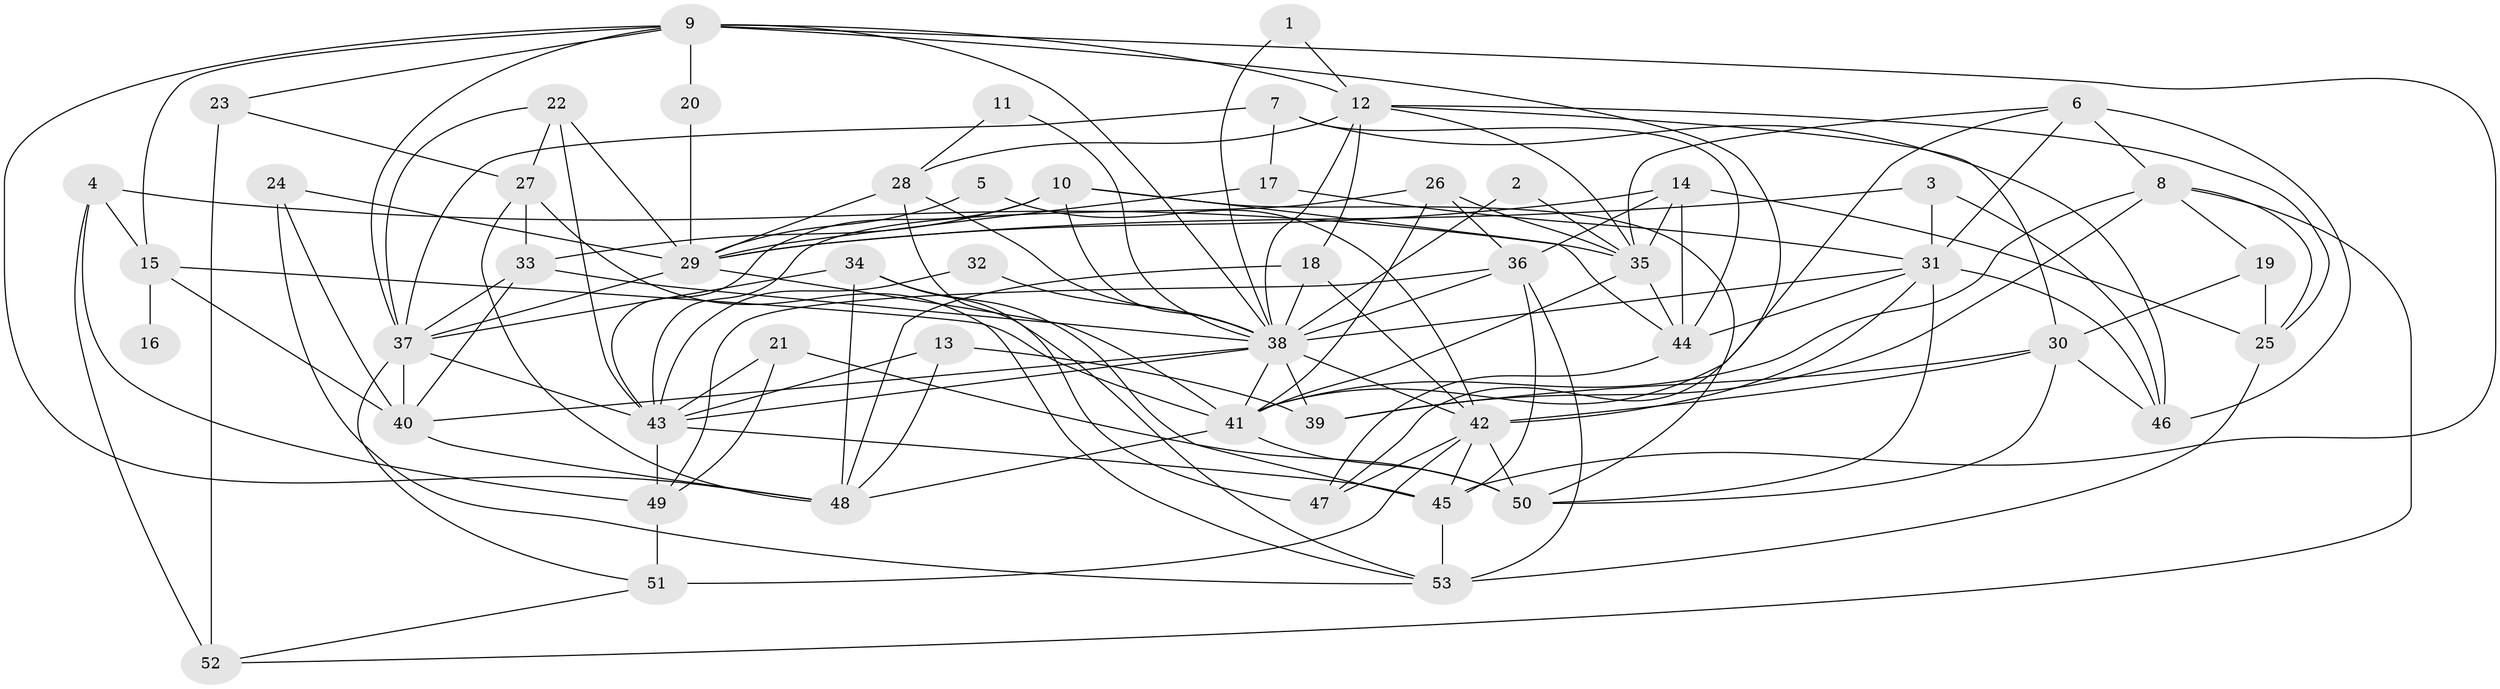 // original degree distribution, {3: 0.3047619047619048, 4: 0.2857142857142857, 2: 0.10476190476190476, 6: 0.12380952380952381, 7: 0.009523809523809525, 5: 0.1523809523809524, 9: 0.009523809523809525, 8: 0.009523809523809525}
// Generated by graph-tools (version 1.1) at 2025/26/03/09/25 03:26:18]
// undirected, 53 vertices, 138 edges
graph export_dot {
graph [start="1"]
  node [color=gray90,style=filled];
  1;
  2;
  3;
  4;
  5;
  6;
  7;
  8;
  9;
  10;
  11;
  12;
  13;
  14;
  15;
  16;
  17;
  18;
  19;
  20;
  21;
  22;
  23;
  24;
  25;
  26;
  27;
  28;
  29;
  30;
  31;
  32;
  33;
  34;
  35;
  36;
  37;
  38;
  39;
  40;
  41;
  42;
  43;
  44;
  45;
  46;
  47;
  48;
  49;
  50;
  51;
  52;
  53;
  1 -- 12 [weight=1.0];
  1 -- 38 [weight=1.0];
  2 -- 35 [weight=1.0];
  2 -- 38 [weight=1.0];
  3 -- 29 [weight=1.0];
  3 -- 31 [weight=1.0];
  3 -- 46 [weight=1.0];
  4 -- 15 [weight=1.0];
  4 -- 35 [weight=1.0];
  4 -- 49 [weight=1.0];
  4 -- 52 [weight=1.0];
  5 -- 29 [weight=1.0];
  5 -- 42 [weight=1.0];
  6 -- 8 [weight=1.0];
  6 -- 31 [weight=1.0];
  6 -- 35 [weight=1.0];
  6 -- 41 [weight=1.0];
  6 -- 46 [weight=1.0];
  7 -- 17 [weight=1.0];
  7 -- 37 [weight=1.0];
  7 -- 44 [weight=1.0];
  7 -- 46 [weight=1.0];
  8 -- 19 [weight=1.0];
  8 -- 25 [weight=1.0];
  8 -- 39 [weight=2.0];
  8 -- 41 [weight=1.0];
  8 -- 52 [weight=1.0];
  9 -- 12 [weight=1.0];
  9 -- 15 [weight=1.0];
  9 -- 20 [weight=1.0];
  9 -- 23 [weight=1.0];
  9 -- 37 [weight=1.0];
  9 -- 38 [weight=1.0];
  9 -- 45 [weight=1.0];
  9 -- 47 [weight=1.0];
  9 -- 48 [weight=1.0];
  10 -- 33 [weight=1.0];
  10 -- 38 [weight=1.0];
  10 -- 43 [weight=1.0];
  10 -- 44 [weight=1.0];
  10 -- 50 [weight=1.0];
  11 -- 28 [weight=1.0];
  11 -- 38 [weight=1.0];
  12 -- 18 [weight=1.0];
  12 -- 25 [weight=1.0];
  12 -- 28 [weight=1.0];
  12 -- 30 [weight=1.0];
  12 -- 35 [weight=1.0];
  12 -- 38 [weight=1.0];
  13 -- 39 [weight=1.0];
  13 -- 43 [weight=2.0];
  13 -- 48 [weight=1.0];
  14 -- 25 [weight=1.0];
  14 -- 29 [weight=1.0];
  14 -- 35 [weight=2.0];
  14 -- 36 [weight=1.0];
  14 -- 44 [weight=1.0];
  15 -- 16 [weight=2.0];
  15 -- 40 [weight=1.0];
  15 -- 41 [weight=1.0];
  17 -- 29 [weight=1.0];
  17 -- 31 [weight=1.0];
  18 -- 38 [weight=1.0];
  18 -- 42 [weight=2.0];
  18 -- 48 [weight=1.0];
  19 -- 25 [weight=1.0];
  19 -- 30 [weight=1.0];
  20 -- 29 [weight=1.0];
  21 -- 43 [weight=1.0];
  21 -- 49 [weight=1.0];
  21 -- 50 [weight=1.0];
  22 -- 27 [weight=1.0];
  22 -- 29 [weight=1.0];
  22 -- 37 [weight=1.0];
  22 -- 43 [weight=1.0];
  23 -- 27 [weight=1.0];
  23 -- 52 [weight=2.0];
  24 -- 29 [weight=1.0];
  24 -- 40 [weight=1.0];
  24 -- 53 [weight=1.0];
  25 -- 53 [weight=1.0];
  26 -- 35 [weight=1.0];
  26 -- 36 [weight=1.0];
  26 -- 41 [weight=1.0];
  26 -- 43 [weight=1.0];
  27 -- 33 [weight=1.0];
  27 -- 48 [weight=1.0];
  27 -- 53 [weight=1.0];
  28 -- 29 [weight=1.0];
  28 -- 38 [weight=1.0];
  28 -- 53 [weight=1.0];
  29 -- 37 [weight=1.0];
  29 -- 41 [weight=3.0];
  30 -- 39 [weight=1.0];
  30 -- 42 [weight=1.0];
  30 -- 46 [weight=1.0];
  30 -- 50 [weight=1.0];
  31 -- 38 [weight=1.0];
  31 -- 42 [weight=1.0];
  31 -- 44 [weight=1.0];
  31 -- 46 [weight=1.0];
  31 -- 50 [weight=1.0];
  32 -- 38 [weight=1.0];
  32 -- 43 [weight=1.0];
  33 -- 37 [weight=1.0];
  33 -- 38 [weight=1.0];
  33 -- 40 [weight=1.0];
  34 -- 37 [weight=1.0];
  34 -- 45 [weight=1.0];
  34 -- 47 [weight=1.0];
  34 -- 48 [weight=1.0];
  35 -- 41 [weight=2.0];
  35 -- 44 [weight=1.0];
  36 -- 38 [weight=1.0];
  36 -- 45 [weight=1.0];
  36 -- 49 [weight=1.0];
  36 -- 53 [weight=1.0];
  37 -- 40 [weight=1.0];
  37 -- 43 [weight=1.0];
  37 -- 51 [weight=1.0];
  38 -- 39 [weight=1.0];
  38 -- 40 [weight=1.0];
  38 -- 41 [weight=1.0];
  38 -- 42 [weight=1.0];
  38 -- 43 [weight=1.0];
  40 -- 48 [weight=1.0];
  41 -- 48 [weight=1.0];
  41 -- 50 [weight=1.0];
  42 -- 45 [weight=1.0];
  42 -- 47 [weight=1.0];
  42 -- 50 [weight=1.0];
  42 -- 51 [weight=2.0];
  43 -- 45 [weight=2.0];
  43 -- 49 [weight=2.0];
  44 -- 47 [weight=1.0];
  45 -- 53 [weight=2.0];
  49 -- 51 [weight=1.0];
  51 -- 52 [weight=1.0];
}

